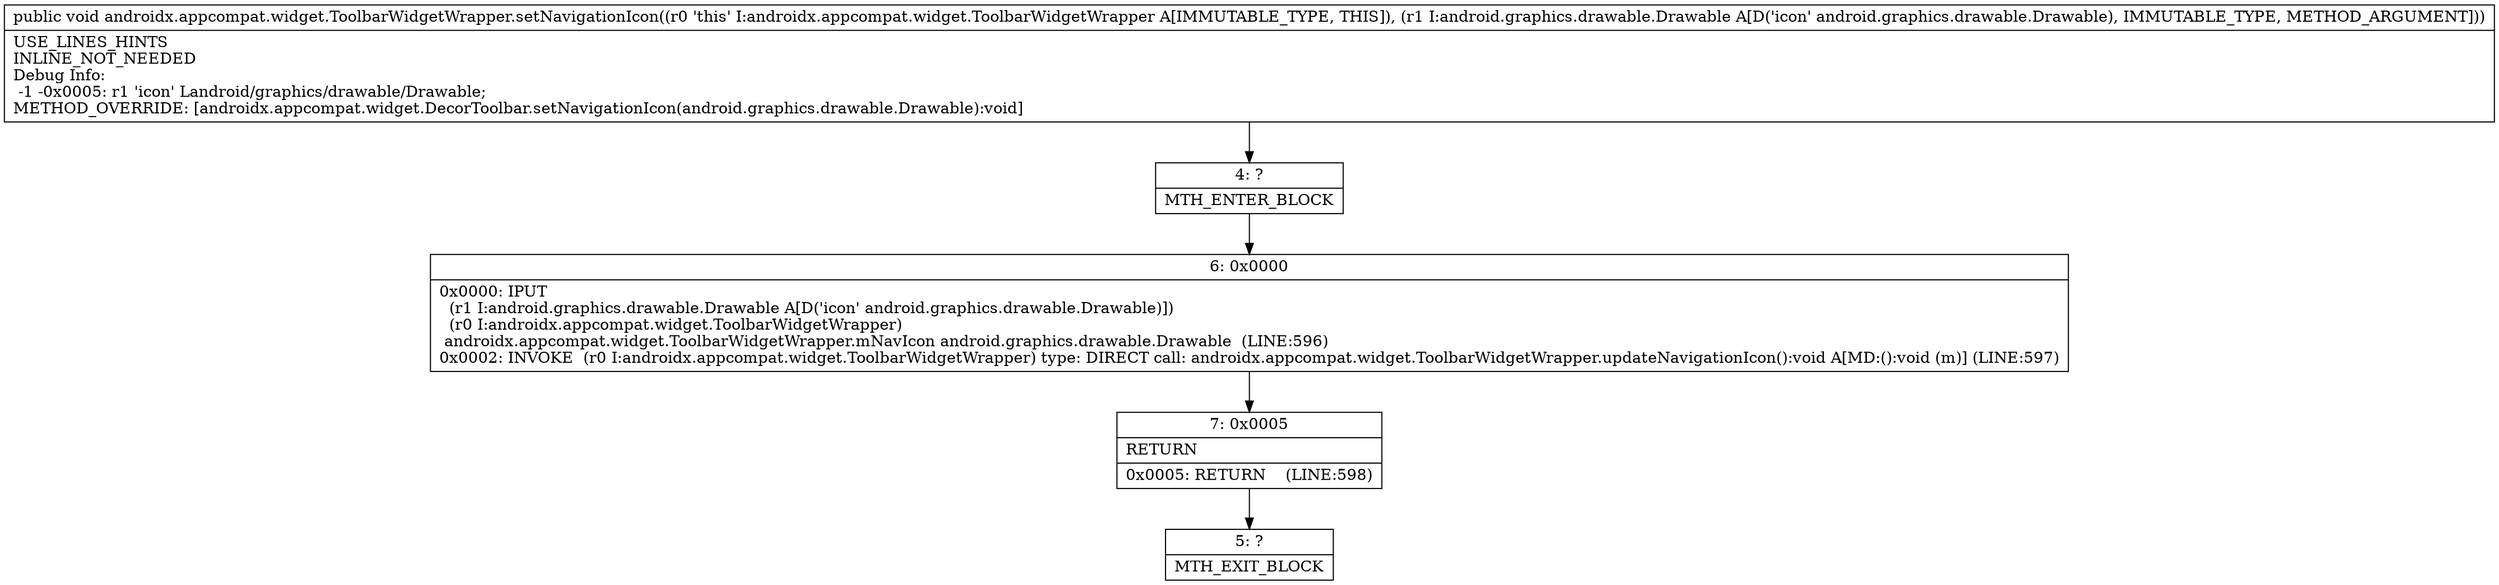 digraph "CFG forandroidx.appcompat.widget.ToolbarWidgetWrapper.setNavigationIcon(Landroid\/graphics\/drawable\/Drawable;)V" {
Node_4 [shape=record,label="{4\:\ ?|MTH_ENTER_BLOCK\l}"];
Node_6 [shape=record,label="{6\:\ 0x0000|0x0000: IPUT  \l  (r1 I:android.graphics.drawable.Drawable A[D('icon' android.graphics.drawable.Drawable)])\l  (r0 I:androidx.appcompat.widget.ToolbarWidgetWrapper)\l androidx.appcompat.widget.ToolbarWidgetWrapper.mNavIcon android.graphics.drawable.Drawable  (LINE:596)\l0x0002: INVOKE  (r0 I:androidx.appcompat.widget.ToolbarWidgetWrapper) type: DIRECT call: androidx.appcompat.widget.ToolbarWidgetWrapper.updateNavigationIcon():void A[MD:():void (m)] (LINE:597)\l}"];
Node_7 [shape=record,label="{7\:\ 0x0005|RETURN\l|0x0005: RETURN    (LINE:598)\l}"];
Node_5 [shape=record,label="{5\:\ ?|MTH_EXIT_BLOCK\l}"];
MethodNode[shape=record,label="{public void androidx.appcompat.widget.ToolbarWidgetWrapper.setNavigationIcon((r0 'this' I:androidx.appcompat.widget.ToolbarWidgetWrapper A[IMMUTABLE_TYPE, THIS]), (r1 I:android.graphics.drawable.Drawable A[D('icon' android.graphics.drawable.Drawable), IMMUTABLE_TYPE, METHOD_ARGUMENT]))  | USE_LINES_HINTS\lINLINE_NOT_NEEDED\lDebug Info:\l  \-1 \-0x0005: r1 'icon' Landroid\/graphics\/drawable\/Drawable;\lMETHOD_OVERRIDE: [androidx.appcompat.widget.DecorToolbar.setNavigationIcon(android.graphics.drawable.Drawable):void]\l}"];
MethodNode -> Node_4;Node_4 -> Node_6;
Node_6 -> Node_7;
Node_7 -> Node_5;
}

